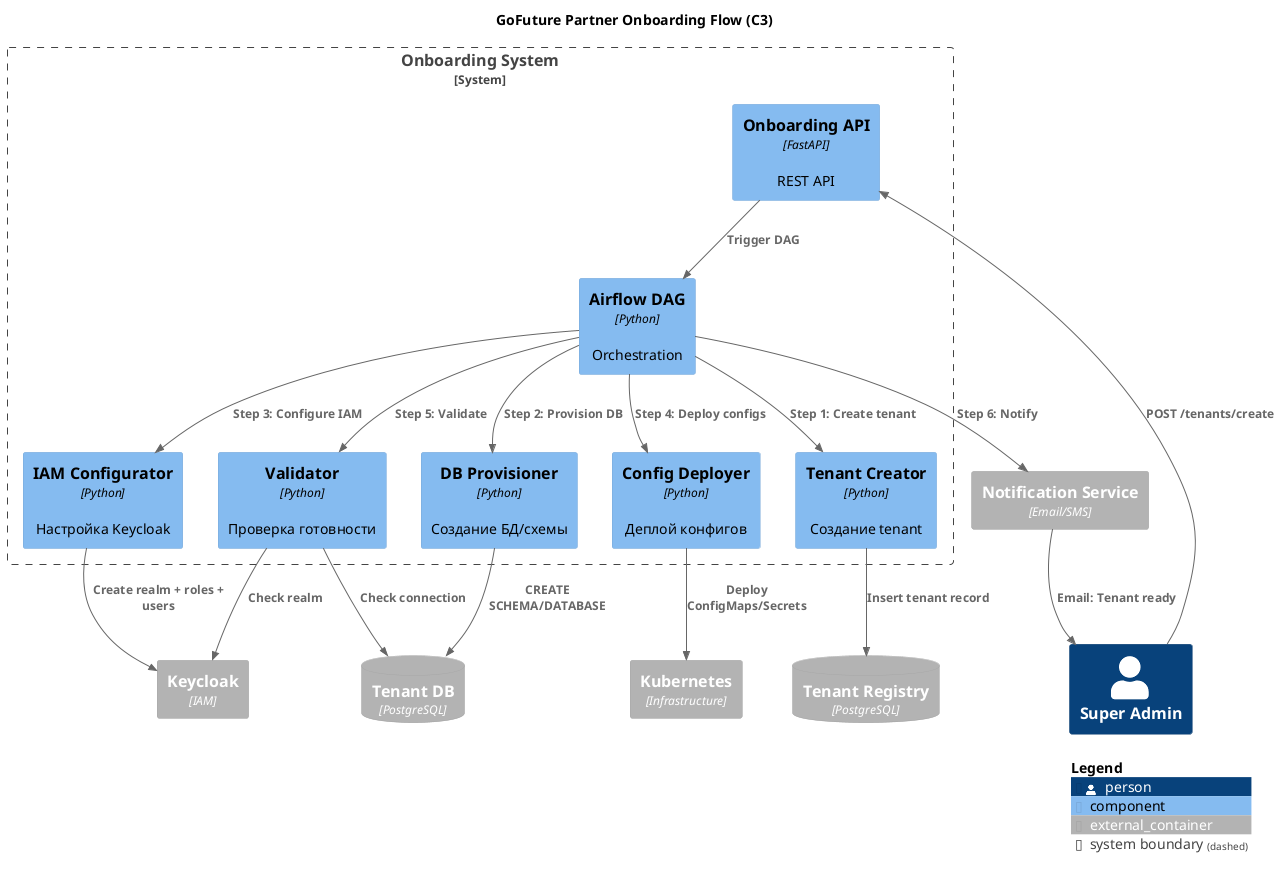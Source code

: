 @startuml GoFuture_Onboarding_Flow_C3
!include <C4/C4_Component>

title GoFuture Partner Onboarding Flow (C3)

Person(super_admin, "Super Admin")

System_Boundary(onboarding_system, "Onboarding System") {
    Component(api, "Onboarding API", "FastAPI", "REST API")
    Component(workflow, "Airflow DAG", "Python", "Orchestration")
    
    Component(tenant_creator, "Tenant Creator", "Python", "Создание tenant")
    Component(db_provisioner, "DB Provisioner", "Python", "Создание БД/схемы")
    Component(iam_configurator, "IAM Configurator", "Python", "Настройка Keycloak")
    Component(config_deployer, "Config Deployer", "Python", "Деплой конфигов")
    Component(validator, "Validator", "Python", "Проверка готовности")
}

ContainerDb_Ext(tenant_registry, "Tenant Registry", "PostgreSQL")
ContainerDb_Ext(tenant_db, "Tenant DB", "PostgreSQL")
Container_Ext(keycloak, "Keycloak", "IAM")
Container_Ext(k8s, "Kubernetes", "Infrastructure")
Container_Ext(notification, "Notification Service", "Email/SMS")

' Step 1: Request
Rel(super_admin, api, "POST /tenants/create")
Rel(api, workflow, "Trigger DAG")

' Step 2: Create Tenant
Rel(workflow, tenant_creator, "Step 1: Create tenant")
Rel(tenant_creator, tenant_registry, "Insert tenant record")

' Step 3: Provision DB
Rel(workflow, db_provisioner, "Step 2: Provision DB")
Rel(db_provisioner, tenant_db, "CREATE SCHEMA/DATABASE")

' Step 4: Configure IAM
Rel(workflow, iam_configurator, "Step 3: Configure IAM")
Rel(iam_configurator, keycloak, "Create realm + roles + users")

' Step 5: Deploy Configs
Rel(workflow, config_deployer, "Step 4: Deploy configs")
Rel(config_deployer, k8s, "Deploy ConfigMaps/Secrets")

' Step 6: Validate
Rel(workflow, validator, "Step 5: Validate")
Rel(validator, tenant_db, "Check connection")
Rel(validator, keycloak, "Check realm")

' Step 7: Notify
Rel(workflow, notification, "Step 6: Notify")
Rel(notification, super_admin, "Email: Tenant ready")

SHOW_LEGEND()

@enduml

